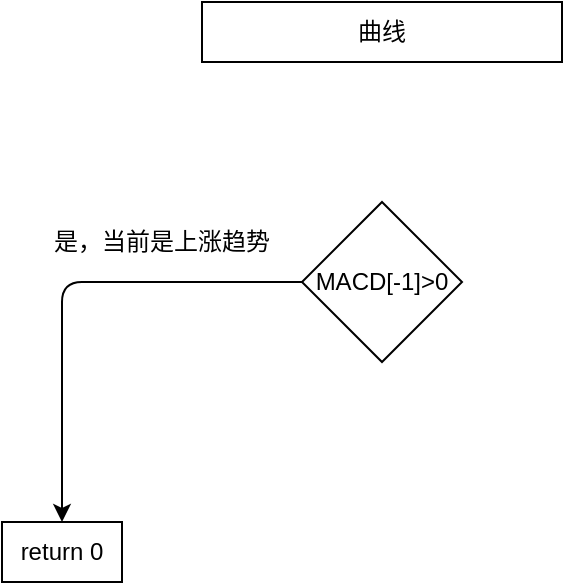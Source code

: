<mxfile version="10.6.3" type="github"><diagram id="X2h3DZTwQRhwAeLIpDTp" name="Page-1"><mxGraphModel dx="961" dy="513" grid="1" gridSize="10" guides="1" tooltips="1" connect="1" arrows="1" fold="1" page="1" pageScale="1" pageWidth="827" pageHeight="1169" math="0" shadow="0"><root><mxCell id="0"/><mxCell id="1" parent="0"/><mxCell id="YWQutp82d9qFFZMJdZPd-1" value="曲线" style="rounded=0;whiteSpace=wrap;html=1;" vertex="1" parent="1"><mxGeometry x="270" y="130" width="180" height="30" as="geometry"/></mxCell><mxCell id="YWQutp82d9qFFZMJdZPd-2" value="MACD[-1]&amp;gt;0" style="rhombus;whiteSpace=wrap;html=1;" vertex="1" parent="1"><mxGeometry x="320" y="230" width="80" height="80" as="geometry"/></mxCell><mxCell id="YWQutp82d9qFFZMJdZPd-3" value="return 0" style="rounded=0;whiteSpace=wrap;html=1;" vertex="1" parent="1"><mxGeometry x="170" y="390" width="60" height="30" as="geometry"/></mxCell><mxCell id="YWQutp82d9qFFZMJdZPd-5" value="" style="endArrow=classic;html=1;exitX=0;exitY=0.5;exitDx=0;exitDy=0;entryX=0.5;entryY=0;entryDx=0;entryDy=0;" edge="1" parent="1" source="YWQutp82d9qFFZMJdZPd-2" target="YWQutp82d9qFFZMJdZPd-3"><mxGeometry width="50" height="50" relative="1" as="geometry"><mxPoint x="130" y="520" as="sourcePoint"/><mxPoint x="180" y="470" as="targetPoint"/><Array as="points"><mxPoint x="200" y="270"/></Array></mxGeometry></mxCell><mxCell id="YWQutp82d9qFFZMJdZPd-7" value="是，当前是上涨趋势" style="text;html=1;strokeColor=none;fillColor=none;align=center;verticalAlign=middle;whiteSpace=wrap;rounded=0;" vertex="1" parent="1"><mxGeometry x="185" y="240" width="130" height="20" as="geometry"/></mxCell></root></mxGraphModel></diagram></mxfile>